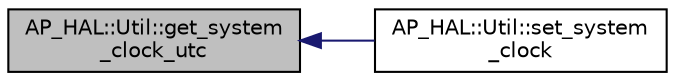 digraph "AP_HAL::Util::get_system_clock_utc"
{
 // INTERACTIVE_SVG=YES
  edge [fontname="Helvetica",fontsize="10",labelfontname="Helvetica",labelfontsize="10"];
  node [fontname="Helvetica",fontsize="10",shape=record];
  rankdir="LR";
  Node1 [label="AP_HAL::Util::get_system\l_clock_utc",height=0.2,width=0.4,color="black", fillcolor="grey75", style="filled", fontcolor="black"];
  Node1 -> Node2 [dir="back",color="midnightblue",fontsize="10",style="solid",fontname="Helvetica"];
  Node2 [label="AP_HAL::Util::set_system\l_clock",height=0.2,width=0.4,color="black", fillcolor="white", style="filled",URL="$classAP__HAL_1_1Util.html#abc3f6ff35795bcddc6d2f61480cb86e2"];
}
